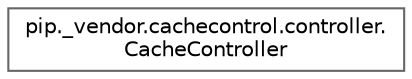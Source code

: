 digraph "Graphical Class Hierarchy"
{
 // LATEX_PDF_SIZE
  bgcolor="transparent";
  edge [fontname=Helvetica,fontsize=10,labelfontname=Helvetica,labelfontsize=10];
  node [fontname=Helvetica,fontsize=10,shape=box,height=0.2,width=0.4];
  rankdir="LR";
  Node0 [id="Node000000",label="pip._vendor.cachecontrol.controller.\lCacheController",height=0.2,width=0.4,color="grey40", fillcolor="white", style="filled",URL="$d5/def/classpip_1_1__vendor_1_1cachecontrol_1_1controller_1_1CacheController.html",tooltip=" "];
}
